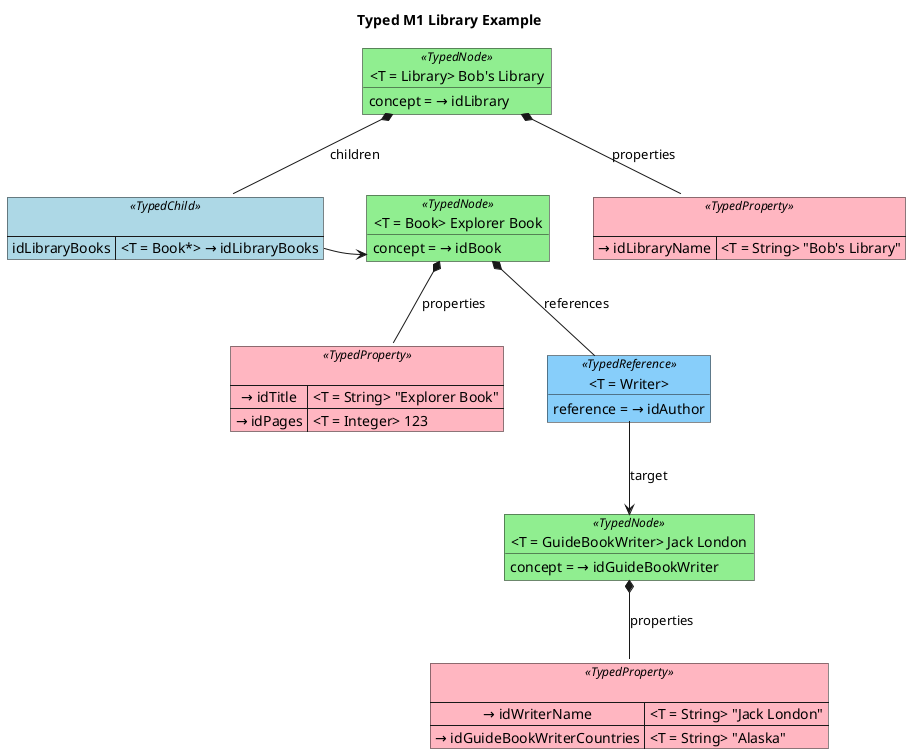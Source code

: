 @startuml
' Library
title Typed M1 Library Example

skinparam object {
    BackgroundColor<<TypedNode>> LightGreen
    BackgroundColor<<TypedReference>> LightSkyBlue
}
skinparam map {
    BackgroundColor<<TypedProperty>> LightPink
    BackgroundColor<<TypedChild>> LightBlue
}

object "<T = Library> Bob's Library" as library<<TypedNode>> {
    concept = → idLibrary
}

map " " as libraryProperties<<TypedProperty>> {
    → idLibraryName => <T = String> "Bob's Library"
}
library *-- libraryProperties: properties

' Explorer book

object "<T = Book> Explorer Book" as explorerBook<<TypedNode>> {
    concept = → idBook
}

map " " as explorerBookProperties<<TypedProperty>> {
    → idTitle => <T = String> "Explorer Book"
    → idPages => <T = Integer> 123
}
explorerBook *-- explorerBookProperties: properties

map " " as libraryChildren<<TypedChild>> {
    idLibraryBooks => <T = Book*> → idLibraryBooks
}
library *-- libraryChildren: children
libraryChildren::idLibraryBooks -> explorerBook


object "<T = Writer>" as explorerBookAuthor<<TypedReference>> {
    reference = → idAuthor
}
explorerBook *-- explorerBookAuthor: references

' Jack London
object "<T = GuideBookWriter> Jack London" as jackLondon<<TypedNode>> {
    concept = → idGuideBookWriter
}

map " " as jackLondonProperties<<TypedProperty>> {
    → idWriterName => <T = String> "Jack London"
    → idGuideBookWriterCountries => <T = String> "Alaska"
}
jackLondon *-- jackLondonProperties: properties

explorerBookAuthor --> jackLondon: target
@enduml
